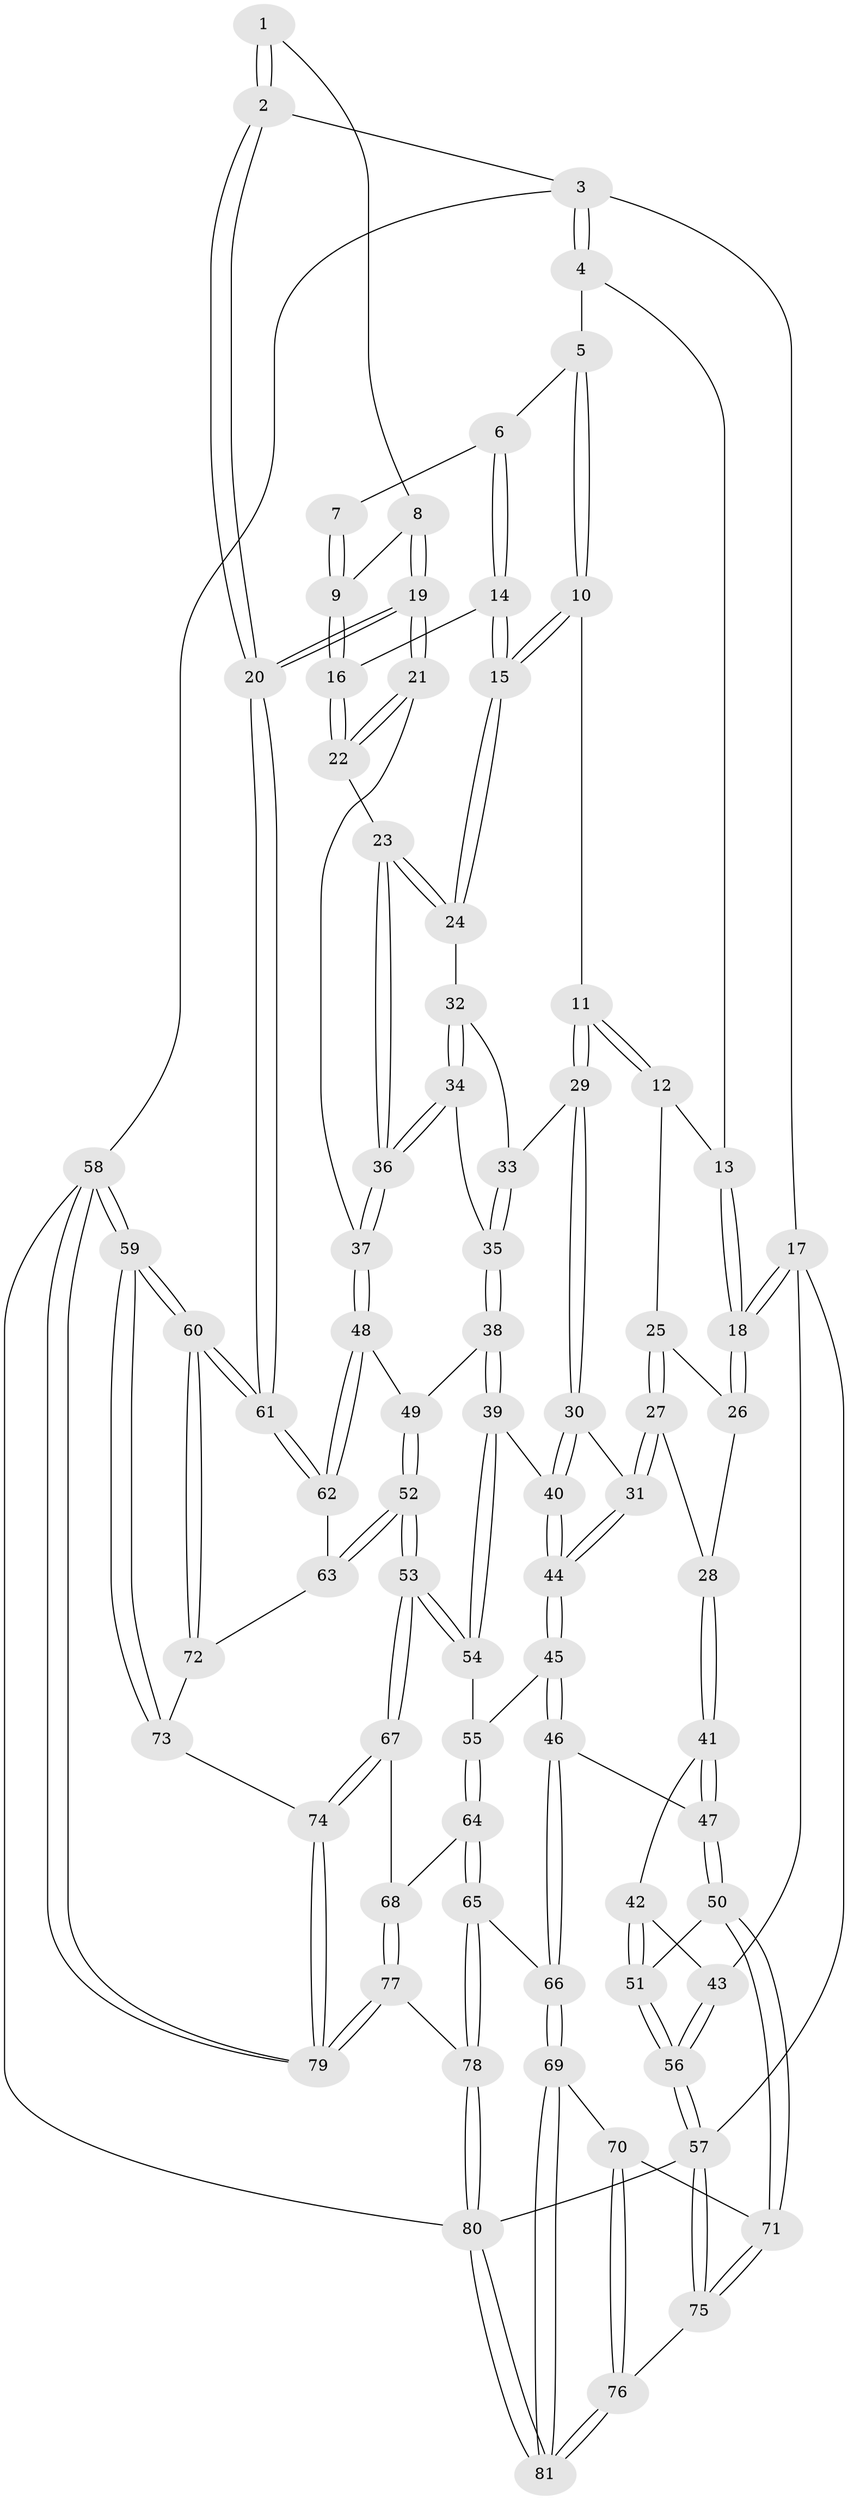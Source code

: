 // coarse degree distribution, {3: 0.08928571428571429, 5: 0.3392857142857143, 4: 0.4107142857142857, 2: 0.03571428571428571, 6: 0.125}
// Generated by graph-tools (version 1.1) at 2025/24/03/03/25 07:24:36]
// undirected, 81 vertices, 199 edges
graph export_dot {
graph [start="1"]
  node [color=gray90,style=filled];
  1 [pos="+0.9424152837777684+0.03327748598531892"];
  2 [pos="+1+0"];
  3 [pos="+1+0"];
  4 [pos="+0.689615233716002+0"];
  5 [pos="+0.6946402516633249+0"];
  6 [pos="+0.7018690859454144+0"];
  7 [pos="+0.9234657169440859+0.04234041785391589"];
  8 [pos="+0.9555386381028945+0.1070851880737717"];
  9 [pos="+0.8878632577156594+0.08439256295312982"];
  10 [pos="+0.5624858543504611+0.13386197068435374"];
  11 [pos="+0.5138210298313343+0.15279823019056493"];
  12 [pos="+0.40849526483864895+0.036490153768681664"];
  13 [pos="+0.37390942759210843+0"];
  14 [pos="+0.7472743344377786+0.04060621297375594"];
  15 [pos="+0.7039712433208183+0.14681524421002987"];
  16 [pos="+0.8526549854063477+0.09973437910478689"];
  17 [pos="+0+0"];
  18 [pos="+0+0"];
  19 [pos="+1+0.26007383516508986"];
  20 [pos="+1+0.259298833840699"];
  21 [pos="+1+0.2630168974613501"];
  22 [pos="+0.8826528112565355+0.18461537686962623"];
  23 [pos="+0.835614369849642+0.22588758748829363"];
  24 [pos="+0.7071774980940154+0.1728023269000454"];
  25 [pos="+0.35390119327924885+0.12970235694649773"];
  26 [pos="+0.1432426441794573+0.078589227652312"];
  27 [pos="+0.3012077252669781+0.2488143046049482"];
  28 [pos="+0.27090651269704646+0.24935439027880563"];
  29 [pos="+0.5116905697706952+0.25097075376998823"];
  30 [pos="+0.4959404926497817+0.2917434867544504"];
  31 [pos="+0.3077447123941399+0.2538057453898119"];
  32 [pos="+0.7070655934090311+0.1731159396683343"];
  33 [pos="+0.6300553056776673+0.22402886394125313"];
  34 [pos="+0.7193374897280045+0.3425820976639004"];
  35 [pos="+0.657504174404728+0.366950367937384"];
  36 [pos="+0.8244334219385115+0.36768404173094416"];
  37 [pos="+0.8514407205241202+0.3912264474469496"];
  38 [pos="+0.6014056925133971+0.3983966645430353"];
  39 [pos="+0.5767706007026525+0.4007988598507631"];
  40 [pos="+0.518615772982851+0.34868421440138087"];
  41 [pos="+0.1308749332054078+0.35233146726352"];
  42 [pos="+0.1042981012630698+0.3479564931261311"];
  43 [pos="+0+0.24089892657441483"];
  44 [pos="+0.3438346837436045+0.4539427327009501"];
  45 [pos="+0.34275121942278375+0.4562529832660049"];
  46 [pos="+0.272342391827093+0.5054074405902106"];
  47 [pos="+0.2217025735899106+0.4906204111324404"];
  48 [pos="+0.8488619944885153+0.442330708197282"];
  49 [pos="+0.6789873238983709+0.478629633223559"];
  50 [pos="+0.10900140114511803+0.5904381970749042"];
  51 [pos="+0.04833852850699473+0.568642866414106"];
  52 [pos="+0.7316654428435776+0.5923599561514648"];
  53 [pos="+0.6659527154679773+0.7070878925668524"];
  54 [pos="+0.5627857120986015+0.4451198428475937"];
  55 [pos="+0.4736643016888702+0.5410423723466626"];
  56 [pos="+0+0.5700903345515316"];
  57 [pos="+0+0.7663918147334241"];
  58 [pos="+1+1"];
  59 [pos="+1+0.7760519281473823"];
  60 [pos="+1+0.6327548622953101"];
  61 [pos="+1+0.4702654349850866"];
  62 [pos="+0.8553465449736429+0.5069520129601555"];
  63 [pos="+0.8548602542012526+0.509591393388044"];
  64 [pos="+0.4592590998593633+0.7179303879587179"];
  65 [pos="+0.36936317144996555+0.7392288417343534"];
  66 [pos="+0.35037993478337653+0.7375751612774669"];
  67 [pos="+0.6651278463237837+0.7104440862491497"];
  68 [pos="+0.5722464258308885+0.745170429131917"];
  69 [pos="+0.2733877833005022+0.7742908294021548"];
  70 [pos="+0.2262330173139716+0.7617482748881421"];
  71 [pos="+0.13939264308552735+0.693085175693843"];
  72 [pos="+0.8944673177009984+0.5667069484047272"];
  73 [pos="+0.8966605407304882+0.7139266775514719"];
  74 [pos="+0.7815315114492987+0.7775467790206566"];
  75 [pos="+0+0.7831913578422641"];
  76 [pos="+0.041294193007125064+0.8626799234611845"];
  77 [pos="+0.5821316440754368+1"];
  78 [pos="+0.4735890503443361+1"];
  79 [pos="+0.9197894511675773+1"];
  80 [pos="+0.1991725664697533+1"];
  81 [pos="+0.19276395378649896+1"];
  1 -- 2;
  1 -- 2;
  1 -- 8;
  2 -- 3;
  2 -- 20;
  2 -- 20;
  3 -- 4;
  3 -- 4;
  3 -- 17;
  3 -- 58;
  4 -- 5;
  4 -- 13;
  5 -- 6;
  5 -- 10;
  5 -- 10;
  6 -- 7;
  6 -- 14;
  6 -- 14;
  7 -- 9;
  7 -- 9;
  8 -- 9;
  8 -- 19;
  8 -- 19;
  9 -- 16;
  9 -- 16;
  10 -- 11;
  10 -- 15;
  10 -- 15;
  11 -- 12;
  11 -- 12;
  11 -- 29;
  11 -- 29;
  12 -- 13;
  12 -- 25;
  13 -- 18;
  13 -- 18;
  14 -- 15;
  14 -- 15;
  14 -- 16;
  15 -- 24;
  15 -- 24;
  16 -- 22;
  16 -- 22;
  17 -- 18;
  17 -- 18;
  17 -- 43;
  17 -- 57;
  18 -- 26;
  18 -- 26;
  19 -- 20;
  19 -- 20;
  19 -- 21;
  19 -- 21;
  20 -- 61;
  20 -- 61;
  21 -- 22;
  21 -- 22;
  21 -- 37;
  22 -- 23;
  23 -- 24;
  23 -- 24;
  23 -- 36;
  23 -- 36;
  24 -- 32;
  25 -- 26;
  25 -- 27;
  25 -- 27;
  26 -- 28;
  27 -- 28;
  27 -- 31;
  27 -- 31;
  28 -- 41;
  28 -- 41;
  29 -- 30;
  29 -- 30;
  29 -- 33;
  30 -- 31;
  30 -- 40;
  30 -- 40;
  31 -- 44;
  31 -- 44;
  32 -- 33;
  32 -- 34;
  32 -- 34;
  33 -- 35;
  33 -- 35;
  34 -- 35;
  34 -- 36;
  34 -- 36;
  35 -- 38;
  35 -- 38;
  36 -- 37;
  36 -- 37;
  37 -- 48;
  37 -- 48;
  38 -- 39;
  38 -- 39;
  38 -- 49;
  39 -- 40;
  39 -- 54;
  39 -- 54;
  40 -- 44;
  40 -- 44;
  41 -- 42;
  41 -- 47;
  41 -- 47;
  42 -- 43;
  42 -- 51;
  42 -- 51;
  43 -- 56;
  43 -- 56;
  44 -- 45;
  44 -- 45;
  45 -- 46;
  45 -- 46;
  45 -- 55;
  46 -- 47;
  46 -- 66;
  46 -- 66;
  47 -- 50;
  47 -- 50;
  48 -- 49;
  48 -- 62;
  48 -- 62;
  49 -- 52;
  49 -- 52;
  50 -- 51;
  50 -- 71;
  50 -- 71;
  51 -- 56;
  51 -- 56;
  52 -- 53;
  52 -- 53;
  52 -- 63;
  52 -- 63;
  53 -- 54;
  53 -- 54;
  53 -- 67;
  53 -- 67;
  54 -- 55;
  55 -- 64;
  55 -- 64;
  56 -- 57;
  56 -- 57;
  57 -- 75;
  57 -- 75;
  57 -- 80;
  58 -- 59;
  58 -- 59;
  58 -- 79;
  58 -- 79;
  58 -- 80;
  59 -- 60;
  59 -- 60;
  59 -- 73;
  59 -- 73;
  60 -- 61;
  60 -- 61;
  60 -- 72;
  60 -- 72;
  61 -- 62;
  61 -- 62;
  62 -- 63;
  63 -- 72;
  64 -- 65;
  64 -- 65;
  64 -- 68;
  65 -- 66;
  65 -- 78;
  65 -- 78;
  66 -- 69;
  66 -- 69;
  67 -- 68;
  67 -- 74;
  67 -- 74;
  68 -- 77;
  68 -- 77;
  69 -- 70;
  69 -- 81;
  69 -- 81;
  70 -- 71;
  70 -- 76;
  70 -- 76;
  71 -- 75;
  71 -- 75;
  72 -- 73;
  73 -- 74;
  74 -- 79;
  74 -- 79;
  75 -- 76;
  76 -- 81;
  76 -- 81;
  77 -- 78;
  77 -- 79;
  77 -- 79;
  78 -- 80;
  78 -- 80;
  80 -- 81;
  80 -- 81;
}
